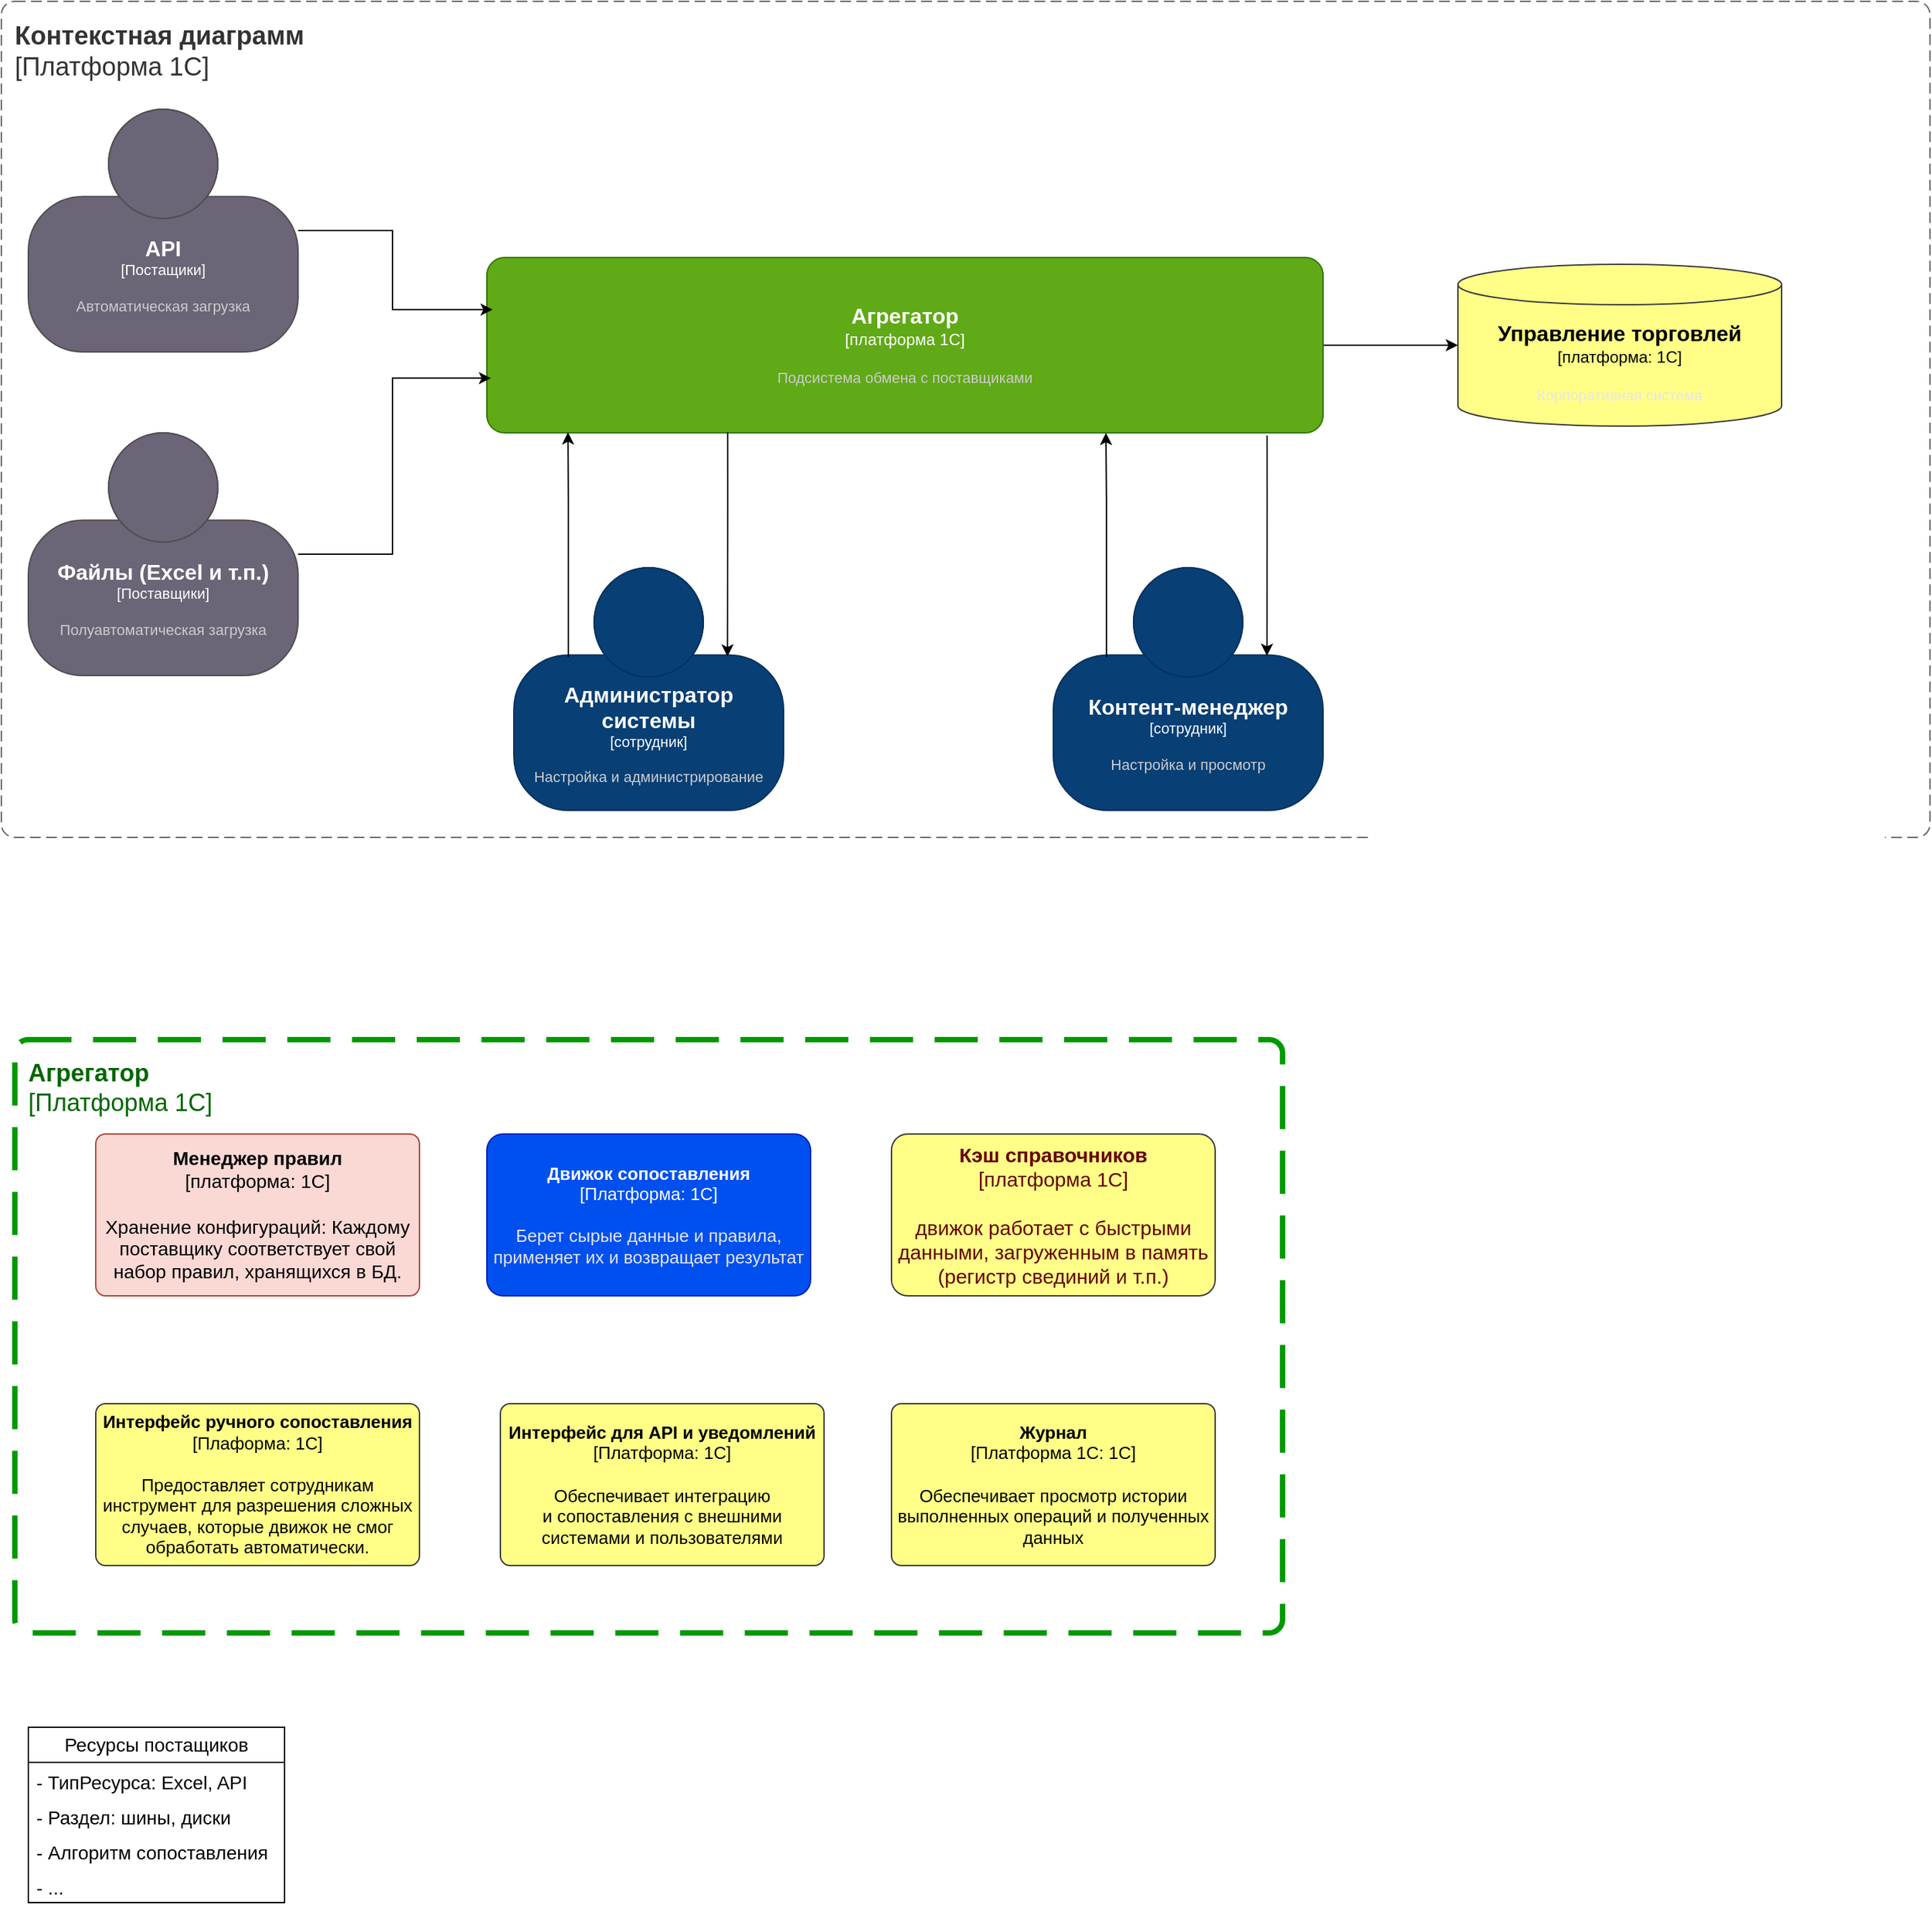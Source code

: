 <mxfile version="28.0.9">
  <diagram name="Страница — 1" id="oyy06gJr_8zBYLLkVT4S">
    <mxGraphModel dx="1929" dy="2212" grid="1" gridSize="10" guides="1" tooltips="1" connect="1" arrows="1" fold="1" page="1" pageScale="1" pageWidth="827" pageHeight="1169" math="0" shadow="0">
      <root>
        <mxCell id="0" />
        <mxCell id="1" parent="0" />
        <object placeholders="1" c4Name="API" c4Type="Постащики" c4Description="Автоматическая загрузка" label="&lt;font style=&quot;font-size: 16px&quot;&gt;&lt;b&gt;%c4Name%&lt;/b&gt;&lt;/font&gt;&lt;div&gt;[%c4Type%]&lt;/div&gt;&lt;br&gt;&lt;div&gt;&lt;font style=&quot;font-size: 11px&quot;&gt;&lt;font color=&quot;#cccccc&quot;&gt;%c4Description%&lt;/font&gt;&lt;/div&gt;" id="jh1DzmBdkkncPFhF4hYE-2">
          <mxCell style="html=1;fontSize=11;dashed=0;whiteSpace=wrap;fillColor=#6C6477;strokeColor=#4D4D4D;fontColor=#ffffff;shape=mxgraph.c4.person2;align=center;metaEdit=1;points=[[0.5,0,0],[1,0.5,0],[1,0.75,0],[0.75,1,0],[0.5,1,0],[0.25,1,0],[0,0.75,0],[0,0.5,0]];resizable=0;" vertex="1" parent="1">
            <mxGeometry x="40" y="40" width="200" height="180" as="geometry" />
          </mxCell>
        </object>
        <object placeholders="1" c4Name="Файлы (Excel и т.п.)" c4Type="Поставщики" c4Description="Полуавтоматическая загрузка" label="&lt;font style=&quot;font-size: 16px&quot;&gt;&lt;b&gt;%c4Name%&lt;/b&gt;&lt;/font&gt;&lt;div&gt;[%c4Type%]&lt;/div&gt;&lt;br&gt;&lt;div&gt;&lt;font style=&quot;font-size: 11px&quot;&gt;&lt;font color=&quot;#cccccc&quot;&gt;%c4Description%&lt;/font&gt;&lt;/div&gt;" id="jh1DzmBdkkncPFhF4hYE-3">
          <mxCell style="html=1;fontSize=11;dashed=0;whiteSpace=wrap;fillColor=#6C6477;strokeColor=#4D4D4D;fontColor=#ffffff;shape=mxgraph.c4.person2;align=center;metaEdit=1;points=[[0.5,0,0],[1,0.5,0],[1,0.75,0],[0.75,1,0],[0.5,1,0],[0.25,1,0],[0,0.75,0],[0,0.5,0]];resizable=0;" vertex="1" parent="1">
            <mxGeometry x="40" y="280" width="200" height="180" as="geometry" />
          </mxCell>
        </object>
        <mxCell id="jh1DzmBdkkncPFhF4hYE-14" style="edgeStyle=orthogonalEdgeStyle;rounded=0;orthogonalLoop=1;jettySize=auto;html=1;" edge="1" parent="1" source="jh1DzmBdkkncPFhF4hYE-4" target="jh1DzmBdkkncPFhF4hYE-5">
          <mxGeometry relative="1" as="geometry" />
        </mxCell>
        <object c4Name="Агрегатор" c4Type="платформа 1С" c4Description="Подсистема обмена с поставщиками" label="&lt;font style=&quot;font-size: 16px&quot;&gt;&lt;b&gt;%c4Name%&lt;/b&gt;&lt;/font&gt;&lt;div&gt;[%c4Type%]&lt;/div&gt;&lt;br&gt;&lt;div&gt;&lt;font style=&quot;font-size: 11px&quot;&gt;&lt;font color=&quot;#cccccc&quot;&gt;%c4Description%&lt;/font&gt;&lt;/div&gt;" placeholders="1" id="jh1DzmBdkkncPFhF4hYE-4">
          <mxCell style="rounded=1;whiteSpace=wrap;html=1;labelBackgroundColor=none;align=center;arcSize=10;metaEdit=1;resizable=1;points=[[0.25,0,0],[0.5,0,0],[0.75,0,0],[1,0.25,0],[1,0.5,0],[1,0.75,0],[0.75,1,0],[0.5,1,0],[0.25,1,0],[0,0.75,0],[0,0.5,0],[0,0.25,0]];fillColor=#60a917;fontColor=#ffffff;strokeColor=#2D7600;movable=1;rotatable=1;deletable=1;editable=1;locked=0;connectable=1;" vertex="1" parent="1">
            <mxGeometry x="380" y="150" width="620" height="130" as="geometry" />
          </mxCell>
        </object>
        <object placeholders="1" c4Name="Управление торговлей" c4Type="платформа" c4Technology="1С" c4Description="Корпоративная система" label="&lt;font style=&quot;font-size: 16px&quot;&gt;&lt;b&gt;%c4Name%&lt;/b&gt;&lt;/font&gt;&lt;div&gt;[%c4Type%:&amp;nbsp;%c4Technology%]&lt;/div&gt;&lt;br&gt;&lt;div&gt;&lt;font style=&quot;font-size: 11px&quot;&gt;&lt;font color=&quot;#E6E6E6&quot;&gt;%c4Description%&lt;/font&gt;&lt;/div&gt;" id="jh1DzmBdkkncPFhF4hYE-5">
          <mxCell style="shape=cylinder3;size=15;whiteSpace=wrap;html=1;boundedLbl=1;rounded=0;labelBackgroundColor=none;fillColor=#ffff88;fontSize=12;align=center;strokeColor=#36393d;metaEdit=1;points=[[0.5,0,0],[1,0.25,0],[1,0.5,0],[1,0.75,0],[0.5,1,0],[0,0.75,0],[0,0.5,0],[0,0.25,0]];resizable=0;" vertex="1" parent="1">
            <mxGeometry x="1100" y="155" width="240" height="120" as="geometry" />
          </mxCell>
        </object>
        <object placeholders="1" c4Name="Контент-менеджер" c4Type="сотрудник" c4Description="Настройка и просмотр" label="&lt;font style=&quot;font-size: 16px&quot;&gt;&lt;b&gt;%c4Name%&lt;/b&gt;&lt;/font&gt;&lt;div&gt;[%c4Type%]&lt;/div&gt;&lt;br&gt;&lt;div&gt;&lt;font style=&quot;font-size: 11px&quot;&gt;&lt;font color=&quot;#cccccc&quot;&gt;%c4Description%&lt;/font&gt;&lt;/div&gt;" id="jh1DzmBdkkncPFhF4hYE-6">
          <mxCell style="html=1;fontSize=11;dashed=0;whiteSpace=wrap;fillColor=#083F75;strokeColor=#06315C;fontColor=#ffffff;shape=mxgraph.c4.person2;align=center;metaEdit=1;points=[[0.5,0,0],[1,0.5,0],[1,0.75,0],[0.75,1,0],[0.5,1,0],[0.25,1,0],[0,0.75,0],[0,0.5,0]];resizable=0;" vertex="1" parent="1">
            <mxGeometry x="800" y="380" width="200" height="180" as="geometry" />
          </mxCell>
        </object>
        <object placeholders="1" c4Name="Администратор системы" c4Type="сотрудник" c4Description="Настройка и администрирование" label="&lt;font style=&quot;font-size: 16px&quot;&gt;&lt;b&gt;%c4Name%&lt;/b&gt;&lt;/font&gt;&lt;div&gt;[%c4Type%]&lt;/div&gt;&lt;br&gt;&lt;div&gt;&lt;font style=&quot;font-size: 11px&quot;&gt;&lt;font color=&quot;#cccccc&quot;&gt;%c4Description%&lt;/font&gt;&lt;/div&gt;" id="jh1DzmBdkkncPFhF4hYE-7">
          <mxCell style="html=1;fontSize=11;dashed=0;whiteSpace=wrap;fillColor=#083F75;strokeColor=#06315C;fontColor=#ffffff;shape=mxgraph.c4.person2;align=center;metaEdit=1;points=[[0.5,0,0],[1,0.5,0],[1,0.75,0],[0.75,1,0],[0.5,1,0],[0.25,1,0],[0,0.75,0],[0,0.5,0]];resizable=0;" vertex="1" parent="1">
            <mxGeometry x="400" y="380" width="200" height="180" as="geometry" />
          </mxCell>
        </object>
        <mxCell id="jh1DzmBdkkncPFhF4hYE-8" style="edgeStyle=orthogonalEdgeStyle;rounded=0;orthogonalLoop=1;jettySize=auto;html=1;exitX=0.202;exitY=0.368;exitDx=0;exitDy=0;exitPerimeter=0;entryX=0.097;entryY=0.997;entryDx=0;entryDy=0;entryPerimeter=0;" edge="1" parent="1" source="jh1DzmBdkkncPFhF4hYE-7" target="jh1DzmBdkkncPFhF4hYE-4">
          <mxGeometry relative="1" as="geometry">
            <mxPoint x="500" y="280" as="targetPoint" />
          </mxGeometry>
        </mxCell>
        <mxCell id="jh1DzmBdkkncPFhF4hYE-9" style="edgeStyle=orthogonalEdgeStyle;rounded=0;orthogonalLoop=1;jettySize=auto;html=1;entryX=0.792;entryY=0.366;entryDx=0;entryDy=0;entryPerimeter=0;exitX=0.288;exitY=0.997;exitDx=0;exitDy=0;exitPerimeter=0;" edge="1" parent="1" source="jh1DzmBdkkncPFhF4hYE-4" target="jh1DzmBdkkncPFhF4hYE-7">
          <mxGeometry relative="1" as="geometry" />
        </mxCell>
        <mxCell id="jh1DzmBdkkncPFhF4hYE-10" style="edgeStyle=orthogonalEdgeStyle;rounded=0;orthogonalLoop=1;jettySize=auto;html=1;exitX=0.197;exitY=0.368;exitDx=0;exitDy=0;exitPerimeter=0;" edge="1" parent="1" source="jh1DzmBdkkncPFhF4hYE-6">
          <mxGeometry relative="1" as="geometry">
            <mxPoint x="839" y="280" as="targetPoint" />
          </mxGeometry>
        </mxCell>
        <mxCell id="jh1DzmBdkkncPFhF4hYE-11" style="edgeStyle=orthogonalEdgeStyle;rounded=0;orthogonalLoop=1;jettySize=auto;html=1;entryX=0.792;entryY=0.363;entryDx=0;entryDy=0;entryPerimeter=0;exitX=0.933;exitY=1.015;exitDx=0;exitDy=0;exitPerimeter=0;" edge="1" parent="1" source="jh1DzmBdkkncPFhF4hYE-4" target="jh1DzmBdkkncPFhF4hYE-6">
          <mxGeometry relative="1" as="geometry" />
        </mxCell>
        <mxCell id="jh1DzmBdkkncPFhF4hYE-12" style="edgeStyle=orthogonalEdgeStyle;rounded=0;orthogonalLoop=1;jettySize=auto;html=1;entryX=0.007;entryY=0.297;entryDx=0;entryDy=0;entryPerimeter=0;" edge="1" parent="1" source="jh1DzmBdkkncPFhF4hYE-2" target="jh1DzmBdkkncPFhF4hYE-4">
          <mxGeometry relative="1" as="geometry" />
        </mxCell>
        <mxCell id="jh1DzmBdkkncPFhF4hYE-13" style="edgeStyle=orthogonalEdgeStyle;rounded=0;orthogonalLoop=1;jettySize=auto;html=1;entryX=0.005;entryY=0.688;entryDx=0;entryDy=0;entryPerimeter=0;" edge="1" parent="1" source="jh1DzmBdkkncPFhF4hYE-3" target="jh1DzmBdkkncPFhF4hYE-4">
          <mxGeometry relative="1" as="geometry" />
        </mxCell>
        <object placeholders="1" c4Name="Менеджер правил" c4Type="платформа" c4Technology="1С" c4Description="Хранение конфигураций: Каждому поставщику соответствует свой набор правил, хранящихся в БД." label="&lt;font&gt;&lt;b&gt;%c4Name%&lt;/b&gt;&lt;/font&gt;&lt;div&gt;[%c4Type%: %c4Technology%]&lt;/div&gt;&lt;br&gt;&lt;div&gt;&lt;font&gt;%c4Description%&lt;/font&gt;&lt;/div&gt;" id="jh1DzmBdkkncPFhF4hYE-15">
          <mxCell style="rounded=1;whiteSpace=wrap;html=1;labelBackgroundColor=none;fillColor=#fad9d5;align=center;arcSize=6;strokeColor=#ae4132;metaEdit=1;resizable=0;points=[[0.25,0,0],[0.5,0,0],[0.75,0,0],[1,0.25,0],[1,0.5,0],[1,0.75,0],[0.75,1,0],[0.5,1,0],[0.25,1,0],[0,0.75,0],[0,0.5,0],[0,0.25,0]];fontSize=14;" vertex="1" parent="1">
            <mxGeometry x="90" y="800" width="240" height="120" as="geometry" />
          </mxCell>
        </object>
        <object placeholders="1" c4Name="Движок сопоставления" c4Type="Платформа" c4Technology="1С" c4Description="Берет сырые данные и правила, применяет их и возвращает результат" label="&lt;font&gt;&lt;b&gt;%c4Name%&lt;/b&gt;&lt;/font&gt;&lt;div&gt;[%c4Type%: %c4Technology%]&lt;/div&gt;&lt;br&gt;&lt;div&gt;&lt;font&gt;&lt;font color=&quot;#E6E6E6&quot;&gt;%c4Description%&lt;/font&gt;&lt;/font&gt;&lt;/div&gt;" id="jh1DzmBdkkncPFhF4hYE-16">
          <mxCell style="rounded=1;whiteSpace=wrap;html=1;fontSize=13;labelBackgroundColor=none;fillColor=#0050ef;align=center;arcSize=10;strokeColor=#001DBC;metaEdit=1;resizable=0;points=[[0.25,0,0],[0.5,0,0],[0.75,0,0],[1,0.25,0],[1,0.5,0],[1,0.75,0],[0.75,1,0],[0.5,1,0],[0.25,1,0],[0,0.75,0],[0,0.5,0],[0,0.25,0]];fontColor=#ffffff;" vertex="1" parent="1">
            <mxGeometry x="380" y="800" width="240" height="120" as="geometry" />
          </mxCell>
        </object>
        <object placeholders="1" c4Name="Кэш справочников" c4Type="платформа 1С" c4Description=" движок работает с быстрыми данными, загруженным в память (регистр свединий и т.п.)" label="&lt;font&gt;&lt;b&gt;%c4Name%&lt;/b&gt;&lt;/font&gt;&lt;div&gt;[%c4Type%]&lt;/div&gt;&lt;br&gt;&lt;div&gt;&lt;font&gt;&lt;font&gt;%c4Description%&lt;/font&gt;&lt;/font&gt;&lt;/div&gt;" id="jh1DzmBdkkncPFhF4hYE-17">
          <mxCell style="rounded=1;whiteSpace=wrap;html=1;labelBackgroundColor=none;fillColor=#ffff88;align=center;arcSize=10;strokeColor=#36393d;metaEdit=1;resizable=0;points=[[0.25,0,0],[0.5,0,0],[0.75,0,0],[1,0.25,0],[1,0.5,0],[1,0.75,0],[0.75,1,0],[0.5,1,0],[0.25,1,0],[0,0.75,0],[0,0.5,0],[0,0.25,0]];fontSize=15;fontColor=#660000;" vertex="1" parent="1">
            <mxGeometry x="680" y="800" width="240" height="120" as="geometry" />
          </mxCell>
        </object>
        <object placeholders="1" c4Name="Интерфейс ручного сопоставления" c4Type="Плаформа" c4Technology="1С" c4Description="Предоставляет сотрудникам инструмент для разрешения сложных случаев, которые движок не смог обработать автоматически." label="&lt;font&gt;&lt;b&gt;%c4Name%&lt;/b&gt;&lt;/font&gt;&lt;div&gt;[%c4Type%: %c4Technology%]&lt;/div&gt;&lt;br&gt;&lt;div&gt;&lt;font&gt;%c4Description%&lt;/font&gt;&lt;/div&gt;" id="jh1DzmBdkkncPFhF4hYE-18">
          <mxCell style="rounded=1;whiteSpace=wrap;html=1;labelBackgroundColor=none;fillColor=#ffff88;align=center;arcSize=6;strokeColor=#36393d;metaEdit=1;resizable=0;points=[[0.25,0,0],[0.5,0,0],[0.75,0,0],[1,0.25,0],[1,0.5,0],[1,0.75,0],[0.75,1,0],[0.5,1,0],[0.25,1,0],[0,0.75,0],[0,0.5,0],[0,0.25,0]];fontSize=13;" vertex="1" parent="1">
            <mxGeometry x="90" y="1000" width="240" height="120" as="geometry" />
          </mxCell>
        </object>
        <object placeholders="1" c4Name="Интерфейс для API и уведомлений" c4Type="Платформа" c4Technology="1С" c4Description="Обеспечивает интеграцию &#xa; и сопоставления с внешними системами и пользователями" label="&lt;font&gt;&lt;b&gt;%c4Name%&lt;/b&gt;&lt;/font&gt;&lt;div&gt;[%c4Type%: %c4Technology%]&lt;/div&gt;&lt;br&gt;&lt;div&gt;&lt;font&gt;%c4Description%&lt;/font&gt;&lt;/div&gt;" id="jh1DzmBdkkncPFhF4hYE-19">
          <mxCell style="rounded=1;whiteSpace=wrap;html=1;labelBackgroundColor=none;fillColor=#ffff88;align=center;arcSize=6;strokeColor=#36393d;metaEdit=1;resizable=0;points=[[0.25,0,0],[0.5,0,0],[0.75,0,0],[1,0.25,0],[1,0.5,0],[1,0.75,0],[0.75,1,0],[0.5,1,0],[0.25,1,0],[0,0.75,0],[0,0.5,0],[0,0.25,0]];fontSize=13;" vertex="1" parent="1">
            <mxGeometry x="390" y="1000" width="240" height="120" as="geometry" />
          </mxCell>
        </object>
        <object placeholders="1" c4Name="Журнал" c4Type="Платформа 1С" c4Technology="1С" c4Description="Обеспечивает просмотр истории выполненных операций и полученных данных" label="&lt;font&gt;&lt;b&gt;%c4Name%&lt;/b&gt;&lt;/font&gt;&lt;div&gt;[%c4Type%: %c4Technology%]&lt;/div&gt;&lt;br&gt;&lt;div&gt;&lt;font&gt;%c4Description%&lt;/font&gt;&lt;/div&gt;" id="jh1DzmBdkkncPFhF4hYE-20">
          <mxCell style="rounded=1;whiteSpace=wrap;html=1;labelBackgroundColor=none;fillColor=#ffff88;align=center;arcSize=6;strokeColor=#36393d;metaEdit=1;resizable=0;points=[[0.25,0,0],[0.5,0,0],[0.75,0,0],[1,0.25,0],[1,0.5,0],[1,0.75,0],[0.75,1,0],[0.5,1,0],[0.25,1,0],[0,0.75,0],[0,0.5,0],[0,0.25,0]];fontSize=13;" vertex="1" parent="1">
            <mxGeometry x="680" y="1000" width="240" height="120" as="geometry" />
          </mxCell>
        </object>
        <object placeholders="1" c4Name="Агрегатор" c4Type="Платформа 1С" c4Application="Платформа 1С" label="&lt;font&gt;&lt;b&gt;&lt;div style=&quot;text-align: left&quot;&gt;%c4Name%&lt;/div&gt;&lt;/b&gt;&lt;/font&gt;&lt;div style=&quot;text-align: left&quot;&gt;[%c4Application%]&lt;/div&gt;" id="jh1DzmBdkkncPFhF4hYE-21">
          <mxCell style="rounded=1;fontSize=18;whiteSpace=wrap;html=1;dashed=1;arcSize=20;labelBackgroundColor=none;align=left;verticalAlign=top;labelBorderColor=none;spacingTop=0;spacing=10;dashPattern=8 4;metaEdit=1;rotatable=0;perimeter=rectanglePerimeter;labelPadding=0;allowArrows=0;connectable=0;expand=0;recursiveResize=0;editable=1;pointerEvents=0;absoluteArcSize=1;points=[[0.25,0,0],[0.5,0,0],[0.75,0,0],[1,0.25,0],[1,0.5,0],[1,0.75,0],[0.75,1,0],[0.5,1,0],[0.25,1,0],[0,0.75,0],[0,0.5,0],[0,0.25,0]];strokeWidth=4;fillColor=none;strokeColor=#009900;fontColor=#006600;" vertex="1" parent="1">
            <mxGeometry x="30" y="730" width="940" height="440" as="geometry" />
          </mxCell>
        </object>
        <object placeholders="1" c4Name="Контекстная диаграмм" c4Type="Обмен данными с поставщиками" c4Application="Платформа 1С" label="&lt;font&gt;&lt;b&gt;&lt;div style=&quot;text-align: left&quot;&gt;%c4Name%&lt;/div&gt;&lt;/b&gt;&lt;/font&gt;&lt;div style=&quot;text-align: left&quot;&gt;[%c4Application%]&lt;/div&gt;" id="jh1DzmBdkkncPFhF4hYE-22">
          <mxCell style="rounded=1;fontSize=19;whiteSpace=wrap;html=1;dashed=1;arcSize=20;fillColor=none;strokeColor=#666666;fontColor=#333333;labelBackgroundColor=none;align=left;verticalAlign=top;labelBorderColor=none;spacingTop=0;spacing=10;dashPattern=8 4;metaEdit=1;rotatable=0;perimeter=rectanglePerimeter;noLabel=0;labelPadding=0;allowArrows=0;connectable=0;expand=0;recursiveResize=0;editable=1;pointerEvents=0;absoluteArcSize=1;points=[[0.25,0,0],[0.5,0,0],[0.75,0,0],[1,0.25,0],[1,0.5,0],[1,0.75,0],[0.75,1,0],[0.5,1,0],[0.25,1,0],[0,0.75,0],[0,0.5,0],[0,0.25,0]];" vertex="1" parent="1">
            <mxGeometry x="20" y="-40" width="1430" height="620" as="geometry" />
          </mxCell>
        </object>
        <mxCell id="jh1DzmBdkkncPFhF4hYE-27" value="Ресурсы постащиков" style="swimlane;fontStyle=0;childLayout=stackLayout;horizontal=1;startSize=26;fillColor=none;horizontalStack=0;resizeParent=1;resizeParentMax=0;resizeLast=0;collapsible=1;marginBottom=0;whiteSpace=wrap;html=1;fontSize=14;" vertex="1" parent="1">
          <mxGeometry x="40" y="1240" width="190" height="130" as="geometry" />
        </mxCell>
        <mxCell id="jh1DzmBdkkncPFhF4hYE-28" value="- ТипРесурса: Excel, API" style="text;strokeColor=none;fillColor=none;align=left;verticalAlign=top;spacingLeft=4;spacingRight=4;overflow=hidden;rotatable=0;points=[[0,0.5],[1,0.5]];portConstraint=eastwest;whiteSpace=wrap;html=1;fontSize=14;" vertex="1" parent="jh1DzmBdkkncPFhF4hYE-27">
          <mxGeometry y="26" width="190" height="26" as="geometry" />
        </mxCell>
        <mxCell id="jh1DzmBdkkncPFhF4hYE-32" value="- Раздел: шины, диски" style="text;strokeColor=none;fillColor=none;align=left;verticalAlign=top;spacingLeft=4;spacingRight=4;overflow=hidden;rotatable=0;points=[[0,0.5],[1,0.5]];portConstraint=eastwest;whiteSpace=wrap;html=1;fontSize=14;" vertex="1" parent="jh1DzmBdkkncPFhF4hYE-27">
          <mxGeometry y="52" width="190" height="26" as="geometry" />
        </mxCell>
        <mxCell id="jh1DzmBdkkncPFhF4hYE-33" value="- Алгоритм сопоставления" style="text;strokeColor=none;fillColor=none;align=left;verticalAlign=top;spacingLeft=4;spacingRight=4;overflow=hidden;rotatable=0;points=[[0,0.5],[1,0.5]];portConstraint=eastwest;whiteSpace=wrap;html=1;fontSize=14;" vertex="1" parent="jh1DzmBdkkncPFhF4hYE-27">
          <mxGeometry y="78" width="190" height="26" as="geometry" />
        </mxCell>
        <mxCell id="jh1DzmBdkkncPFhF4hYE-34" value="- ..." style="text;strokeColor=none;fillColor=none;align=left;verticalAlign=top;spacingLeft=4;spacingRight=4;overflow=hidden;rotatable=0;points=[[0,0.5],[1,0.5]];portConstraint=eastwest;whiteSpace=wrap;html=1;fontSize=14;" vertex="1" parent="jh1DzmBdkkncPFhF4hYE-27">
          <mxGeometry y="104" width="190" height="26" as="geometry" />
        </mxCell>
      </root>
    </mxGraphModel>
  </diagram>
</mxfile>
